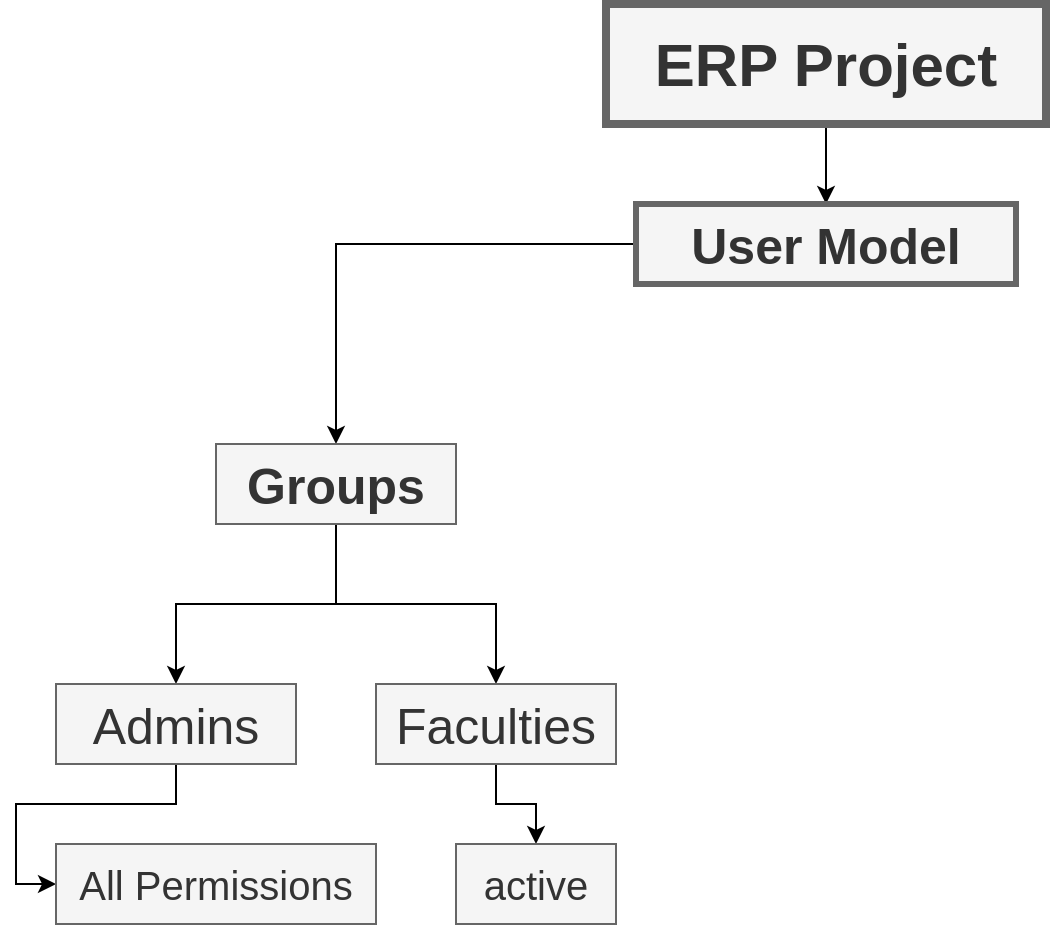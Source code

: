 <mxfile version="14.2.4" type="embed">
    <diagram id="-GOfPiSllcYxVZ9m9jCf" name="Page-1">
        <mxGraphModel dx="1273" dy="550" grid="1" gridSize="10" guides="1" tooltips="1" connect="1" arrows="1" fold="1" page="1" pageScale="1" pageWidth="1600" pageHeight="1200" background="none" math="0" shadow="0">
            <root>
                <mxCell id="0"/>
                <mxCell id="1" parent="0"/>
                <mxCell id="REhorO_ukNLO52NbyeEt-13" style="edgeStyle=orthogonalEdgeStyle;rounded=0;orthogonalLoop=1;jettySize=auto;html=1;entryX=0.5;entryY=0;entryDx=0;entryDy=0;" parent="1" source="REhorO_ukNLO52NbyeEt-3" target="REhorO_ukNLO52NbyeEt-4" edge="1">
                    <mxGeometry relative="1" as="geometry"/>
                </mxCell>
                <mxCell id="REhorO_ukNLO52NbyeEt-3" value="&lt;font style=&quot;font-size: 30px&quot;&gt;&lt;b&gt;ERP Project&lt;br&gt;&lt;/b&gt;&lt;/font&gt;" style="text;html=1;align=center;verticalAlign=middle;whiteSpace=wrap;rounded=0;fillColor=#f5f5f5;strokeColor=#666666;fontColor=#333333;strokeWidth=4;" parent="1" vertex="1">
                    <mxGeometry x="315" y="20" width="220" height="60" as="geometry"/>
                </mxCell>
                <mxCell id="REhorO_ukNLO52NbyeEt-12" style="edgeStyle=orthogonalEdgeStyle;rounded=0;orthogonalLoop=1;jettySize=auto;html=1;entryX=0.5;entryY=0;entryDx=0;entryDy=0;" parent="1" source="REhorO_ukNLO52NbyeEt-4" target="REhorO_ukNLO52NbyeEt-5" edge="1">
                    <mxGeometry relative="1" as="geometry"/>
                </mxCell>
                <mxCell id="REhorO_ukNLO52NbyeEt-4" value="&lt;b&gt;&lt;font style=&quot;font-size: 25px&quot;&gt;User Model&lt;br&gt;&lt;/font&gt;&lt;/b&gt;" style="text;html=1;align=center;verticalAlign=middle;whiteSpace=wrap;rounded=0;strokeWidth=3;fillColor=#f5f5f5;strokeColor=#666666;fontColor=#333333;" parent="1" vertex="1">
                    <mxGeometry x="330" y="120" width="190" height="40" as="geometry"/>
                </mxCell>
                <mxCell id="REhorO_ukNLO52NbyeEt-17" style="edgeStyle=orthogonalEdgeStyle;rounded=0;orthogonalLoop=1;jettySize=auto;html=1;entryX=0.5;entryY=0;entryDx=0;entryDy=0;" parent="1" source="REhorO_ukNLO52NbyeEt-5" target="REhorO_ukNLO52NbyeEt-8" edge="1">
                    <mxGeometry relative="1" as="geometry"/>
                </mxCell>
                <mxCell id="REhorO_ukNLO52NbyeEt-18" style="edgeStyle=orthogonalEdgeStyle;rounded=0;orthogonalLoop=1;jettySize=auto;html=1;entryX=0.5;entryY=0;entryDx=0;entryDy=0;" parent="1" source="REhorO_ukNLO52NbyeEt-5" target="REhorO_ukNLO52NbyeEt-9" edge="1">
                    <mxGeometry relative="1" as="geometry"/>
                </mxCell>
                <mxCell id="REhorO_ukNLO52NbyeEt-5" value="&lt;font style=&quot;font-size: 25px&quot;&gt;&lt;b&gt;Groups&lt;/b&gt;&lt;/font&gt;" style="text;html=1;align=center;verticalAlign=middle;whiteSpace=wrap;rounded=0;fillColor=#f5f5f5;strokeColor=#666666;fontColor=#333333;" parent="1" vertex="1">
                    <mxGeometry x="120" y="240" width="120" height="40" as="geometry"/>
                </mxCell>
                <mxCell id="REhorO_ukNLO52NbyeEt-19" style="edgeStyle=orthogonalEdgeStyle;rounded=0;orthogonalLoop=1;jettySize=auto;html=1;entryX=0;entryY=0.5;entryDx=0;entryDy=0;" parent="1" source="REhorO_ukNLO52NbyeEt-8" target="REhorO_ukNLO52NbyeEt-11" edge="1">
                    <mxGeometry relative="1" as="geometry"/>
                </mxCell>
                <mxCell id="REhorO_ukNLO52NbyeEt-8" value="&lt;font style=&quot;font-size: 25px&quot;&gt;Admins&lt;/font&gt;" style="text;html=1;fillColor=#f5f5f5;align=center;verticalAlign=middle;whiteSpace=wrap;rounded=0;strokeColor=#666666;fontColor=#333333;" parent="1" vertex="1">
                    <mxGeometry x="40" y="360" width="120" height="40" as="geometry"/>
                </mxCell>
                <mxCell id="jUNscZfpDp0o_yQUx_2q-3" style="edgeStyle=orthogonalEdgeStyle;rounded=0;orthogonalLoop=1;jettySize=auto;html=1;entryX=0.5;entryY=0;entryDx=0;entryDy=0;" parent="1" source="REhorO_ukNLO52NbyeEt-9" target="jUNscZfpDp0o_yQUx_2q-2" edge="1">
                    <mxGeometry relative="1" as="geometry"/>
                </mxCell>
                <mxCell id="REhorO_ukNLO52NbyeEt-9" value="&lt;font style=&quot;font-size: 25px&quot;&gt;Faculties&lt;/font&gt;" style="text;html=1;fillColor=#f5f5f5;align=center;verticalAlign=middle;whiteSpace=wrap;rounded=0;strokeColor=#666666;strokeWidth=1;fontColor=#333333;" parent="1" vertex="1">
                    <mxGeometry x="200" y="360" width="120" height="40" as="geometry"/>
                </mxCell>
                <mxCell id="REhorO_ukNLO52NbyeEt-11" value="&lt;font style=&quot;font-size: 20px&quot;&gt;All Permissions&lt;/font&gt;" style="text;html=1;align=center;verticalAlign=middle;whiteSpace=wrap;rounded=0;strokeWidth=1;fillColor=#f5f5f5;strokeColor=#666666;fontColor=#333333;" parent="1" vertex="1">
                    <mxGeometry x="40" y="440" width="160" height="40" as="geometry"/>
                </mxCell>
                <mxCell id="jUNscZfpDp0o_yQUx_2q-2" value="&lt;font style=&quot;font-size: 20px&quot;&gt;active&lt;/font&gt;" style="text;html=1;align=center;verticalAlign=middle;whiteSpace=wrap;rounded=0;strokeColor=#666666;strokeWidth=1;fillColor=#f5f5f5;fontColor=#333333;" parent="1" vertex="1">
                    <mxGeometry x="240" y="440" width="80" height="40" as="geometry"/>
                </mxCell>
            </root>
        </mxGraphModel>
    </diagram>
</mxfile>
